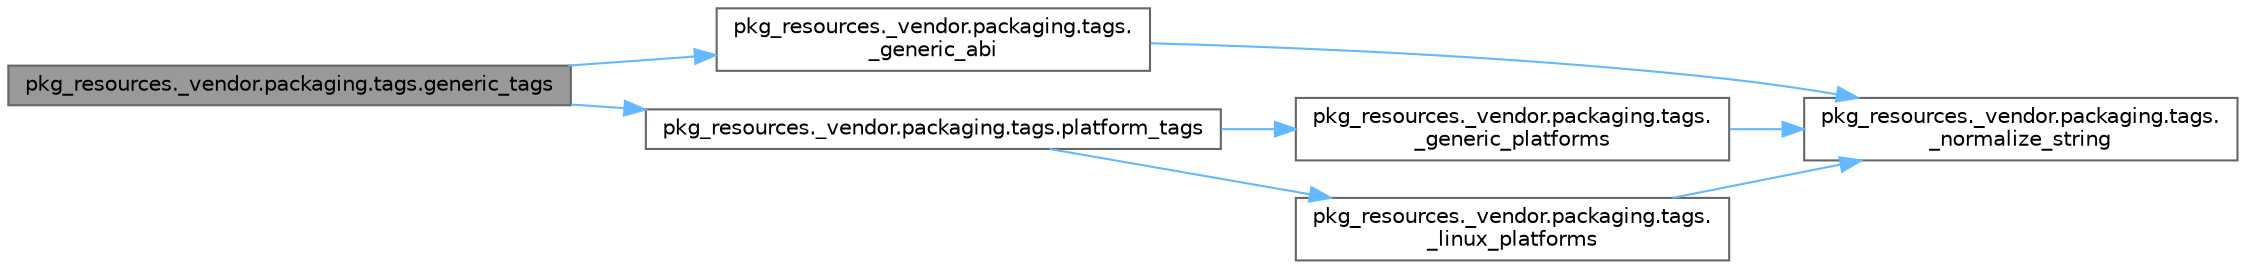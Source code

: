 digraph "pkg_resources._vendor.packaging.tags.generic_tags"
{
 // LATEX_PDF_SIZE
  bgcolor="transparent";
  edge [fontname=Helvetica,fontsize=10,labelfontname=Helvetica,labelfontsize=10];
  node [fontname=Helvetica,fontsize=10,shape=box,height=0.2,width=0.4];
  rankdir="LR";
  Node1 [id="Node000001",label="pkg_resources._vendor.packaging.tags.generic_tags",height=0.2,width=0.4,color="gray40", fillcolor="grey60", style="filled", fontcolor="black",tooltip=" "];
  Node1 -> Node2 [id="edge1_Node000001_Node000002",color="steelblue1",style="solid",tooltip=" "];
  Node2 [id="Node000002",label="pkg_resources._vendor.packaging.tags.\l_generic_abi",height=0.2,width=0.4,color="grey40", fillcolor="white", style="filled",URL="$namespacepkg__resources_1_1__vendor_1_1packaging_1_1tags.html#aeb41deda6b43aa18428e641db8ebb559",tooltip=" "];
  Node2 -> Node3 [id="edge2_Node000002_Node000003",color="steelblue1",style="solid",tooltip=" "];
  Node3 [id="Node000003",label="pkg_resources._vendor.packaging.tags.\l_normalize_string",height=0.2,width=0.4,color="grey40", fillcolor="white", style="filled",URL="$namespacepkg__resources_1_1__vendor_1_1packaging_1_1tags.html#a4fc195aec8d542f98090f3a361c2efac",tooltip=" "];
  Node1 -> Node4 [id="edge3_Node000001_Node000004",color="steelblue1",style="solid",tooltip=" "];
  Node4 [id="Node000004",label="pkg_resources._vendor.packaging.tags.platform_tags",height=0.2,width=0.4,color="grey40", fillcolor="white", style="filled",URL="$namespacepkg__resources_1_1__vendor_1_1packaging_1_1tags.html#a53e3ca179b0edc6f05ddd6238ee6da12",tooltip=" "];
  Node4 -> Node5 [id="edge4_Node000004_Node000005",color="steelblue1",style="solid",tooltip=" "];
  Node5 [id="Node000005",label="pkg_resources._vendor.packaging.tags.\l_generic_platforms",height=0.2,width=0.4,color="grey40", fillcolor="white", style="filled",URL="$namespacepkg__resources_1_1__vendor_1_1packaging_1_1tags.html#a178e0ebc0b614db9223f9d2375bb681f",tooltip=" "];
  Node5 -> Node3 [id="edge5_Node000005_Node000003",color="steelblue1",style="solid",tooltip=" "];
  Node4 -> Node6 [id="edge6_Node000004_Node000006",color="steelblue1",style="solid",tooltip=" "];
  Node6 [id="Node000006",label="pkg_resources._vendor.packaging.tags.\l_linux_platforms",height=0.2,width=0.4,color="grey40", fillcolor="white", style="filled",URL="$namespacepkg__resources_1_1__vendor_1_1packaging_1_1tags.html#ae71d5e111c7622f630d3acef993f57a5",tooltip=" "];
  Node6 -> Node3 [id="edge7_Node000006_Node000003",color="steelblue1",style="solid",tooltip=" "];
}

